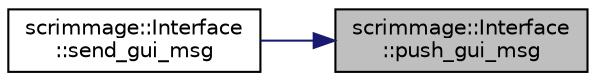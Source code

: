 digraph "scrimmage::Interface::push_gui_msg"
{
 // LATEX_PDF_SIZE
  edge [fontname="Helvetica",fontsize="10",labelfontname="Helvetica",labelfontsize="10"];
  node [fontname="Helvetica",fontsize="10",shape=record];
  rankdir="RL";
  Node1 [label="scrimmage::Interface\l::push_gui_msg",height=0.2,width=0.4,color="black", fillcolor="grey75", style="filled", fontcolor="black",tooltip=" "];
  Node1 -> Node2 [dir="back",color="midnightblue",fontsize="10",style="solid",fontname="Helvetica"];
  Node2 [label="scrimmage::Interface\l::send_gui_msg",height=0.2,width=0.4,color="black", fillcolor="white", style="filled",URL="$classscrimmage_1_1Interface.html#a78d49145a76a3558fb04eddaefdae3c4",tooltip=" "];
}
